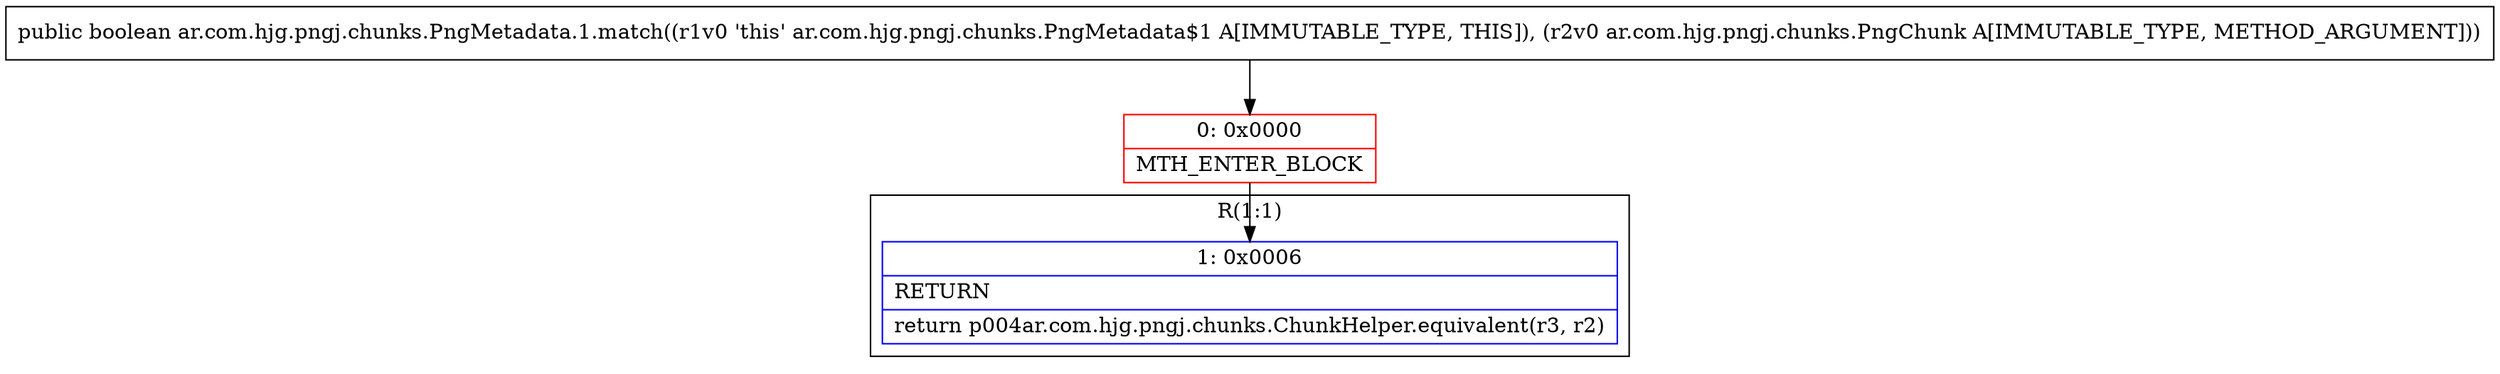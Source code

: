 digraph "CFG forar.com.hjg.pngj.chunks.PngMetadata.1.match(Lar\/com\/hjg\/pngj\/chunks\/PngChunk;)Z" {
subgraph cluster_Region_1080430877 {
label = "R(1:1)";
node [shape=record,color=blue];
Node_1 [shape=record,label="{1\:\ 0x0006|RETURN\l|return p004ar.com.hjg.pngj.chunks.ChunkHelper.equivalent(r3, r2)\l}"];
}
Node_0 [shape=record,color=red,label="{0\:\ 0x0000|MTH_ENTER_BLOCK\l}"];
MethodNode[shape=record,label="{public boolean ar.com.hjg.pngj.chunks.PngMetadata.1.match((r1v0 'this' ar.com.hjg.pngj.chunks.PngMetadata$1 A[IMMUTABLE_TYPE, THIS]), (r2v0 ar.com.hjg.pngj.chunks.PngChunk A[IMMUTABLE_TYPE, METHOD_ARGUMENT])) }"];
MethodNode -> Node_0;
Node_0 -> Node_1;
}

